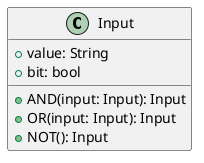 @startuml

class Input {
  +value: String
  +bit: bool
  +AND(input: Input): Input
  +OR(input: Input): Input
  +NOT(): Input
}

' b = new Input("C")
' c = new Input("B")
' a = new Input("A")

' a.AND(b).OR(c).NOT().bit

@enduml